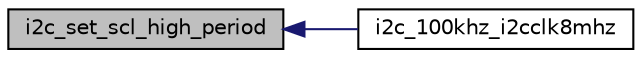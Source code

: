 digraph "i2c_set_scl_high_period"
{
  edge [fontname="Helvetica",fontsize="10",labelfontname="Helvetica",labelfontsize="10"];
  node [fontname="Helvetica",fontsize="10",shape=record];
  rankdir="LR";
  Node1 [label="i2c_set_scl_high_period",height=0.2,width=0.4,color="black", fillcolor="grey75", style="filled", fontcolor="black"];
  Node1 -> Node2 [dir="back",color="midnightblue",fontsize="10",style="solid",fontname="Helvetica"];
  Node2 [label="i2c_100khz_i2cclk8mhz",height=0.2,width=0.4,color="black", fillcolor="white", style="filled",URL="$group__i2c__file.html#gacca626648d01faefbf9674f6012c015c"];
}

